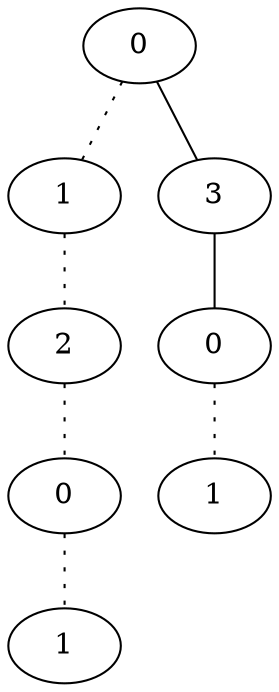 graph {
a0[label=0];
a1[label=1];
a2[label=2];
a3[label=0];
a4[label=1];
a5[label=3];
a6[label=0];
a7[label=1];
a0 -- a1 [style=dotted];
a0 -- a5;
a1 -- a2 [style=dotted];
a2 -- a3 [style=dotted];
a3 -- a4 [style=dotted];
a5 -- a6;
a6 -- a7 [style=dotted];
}
